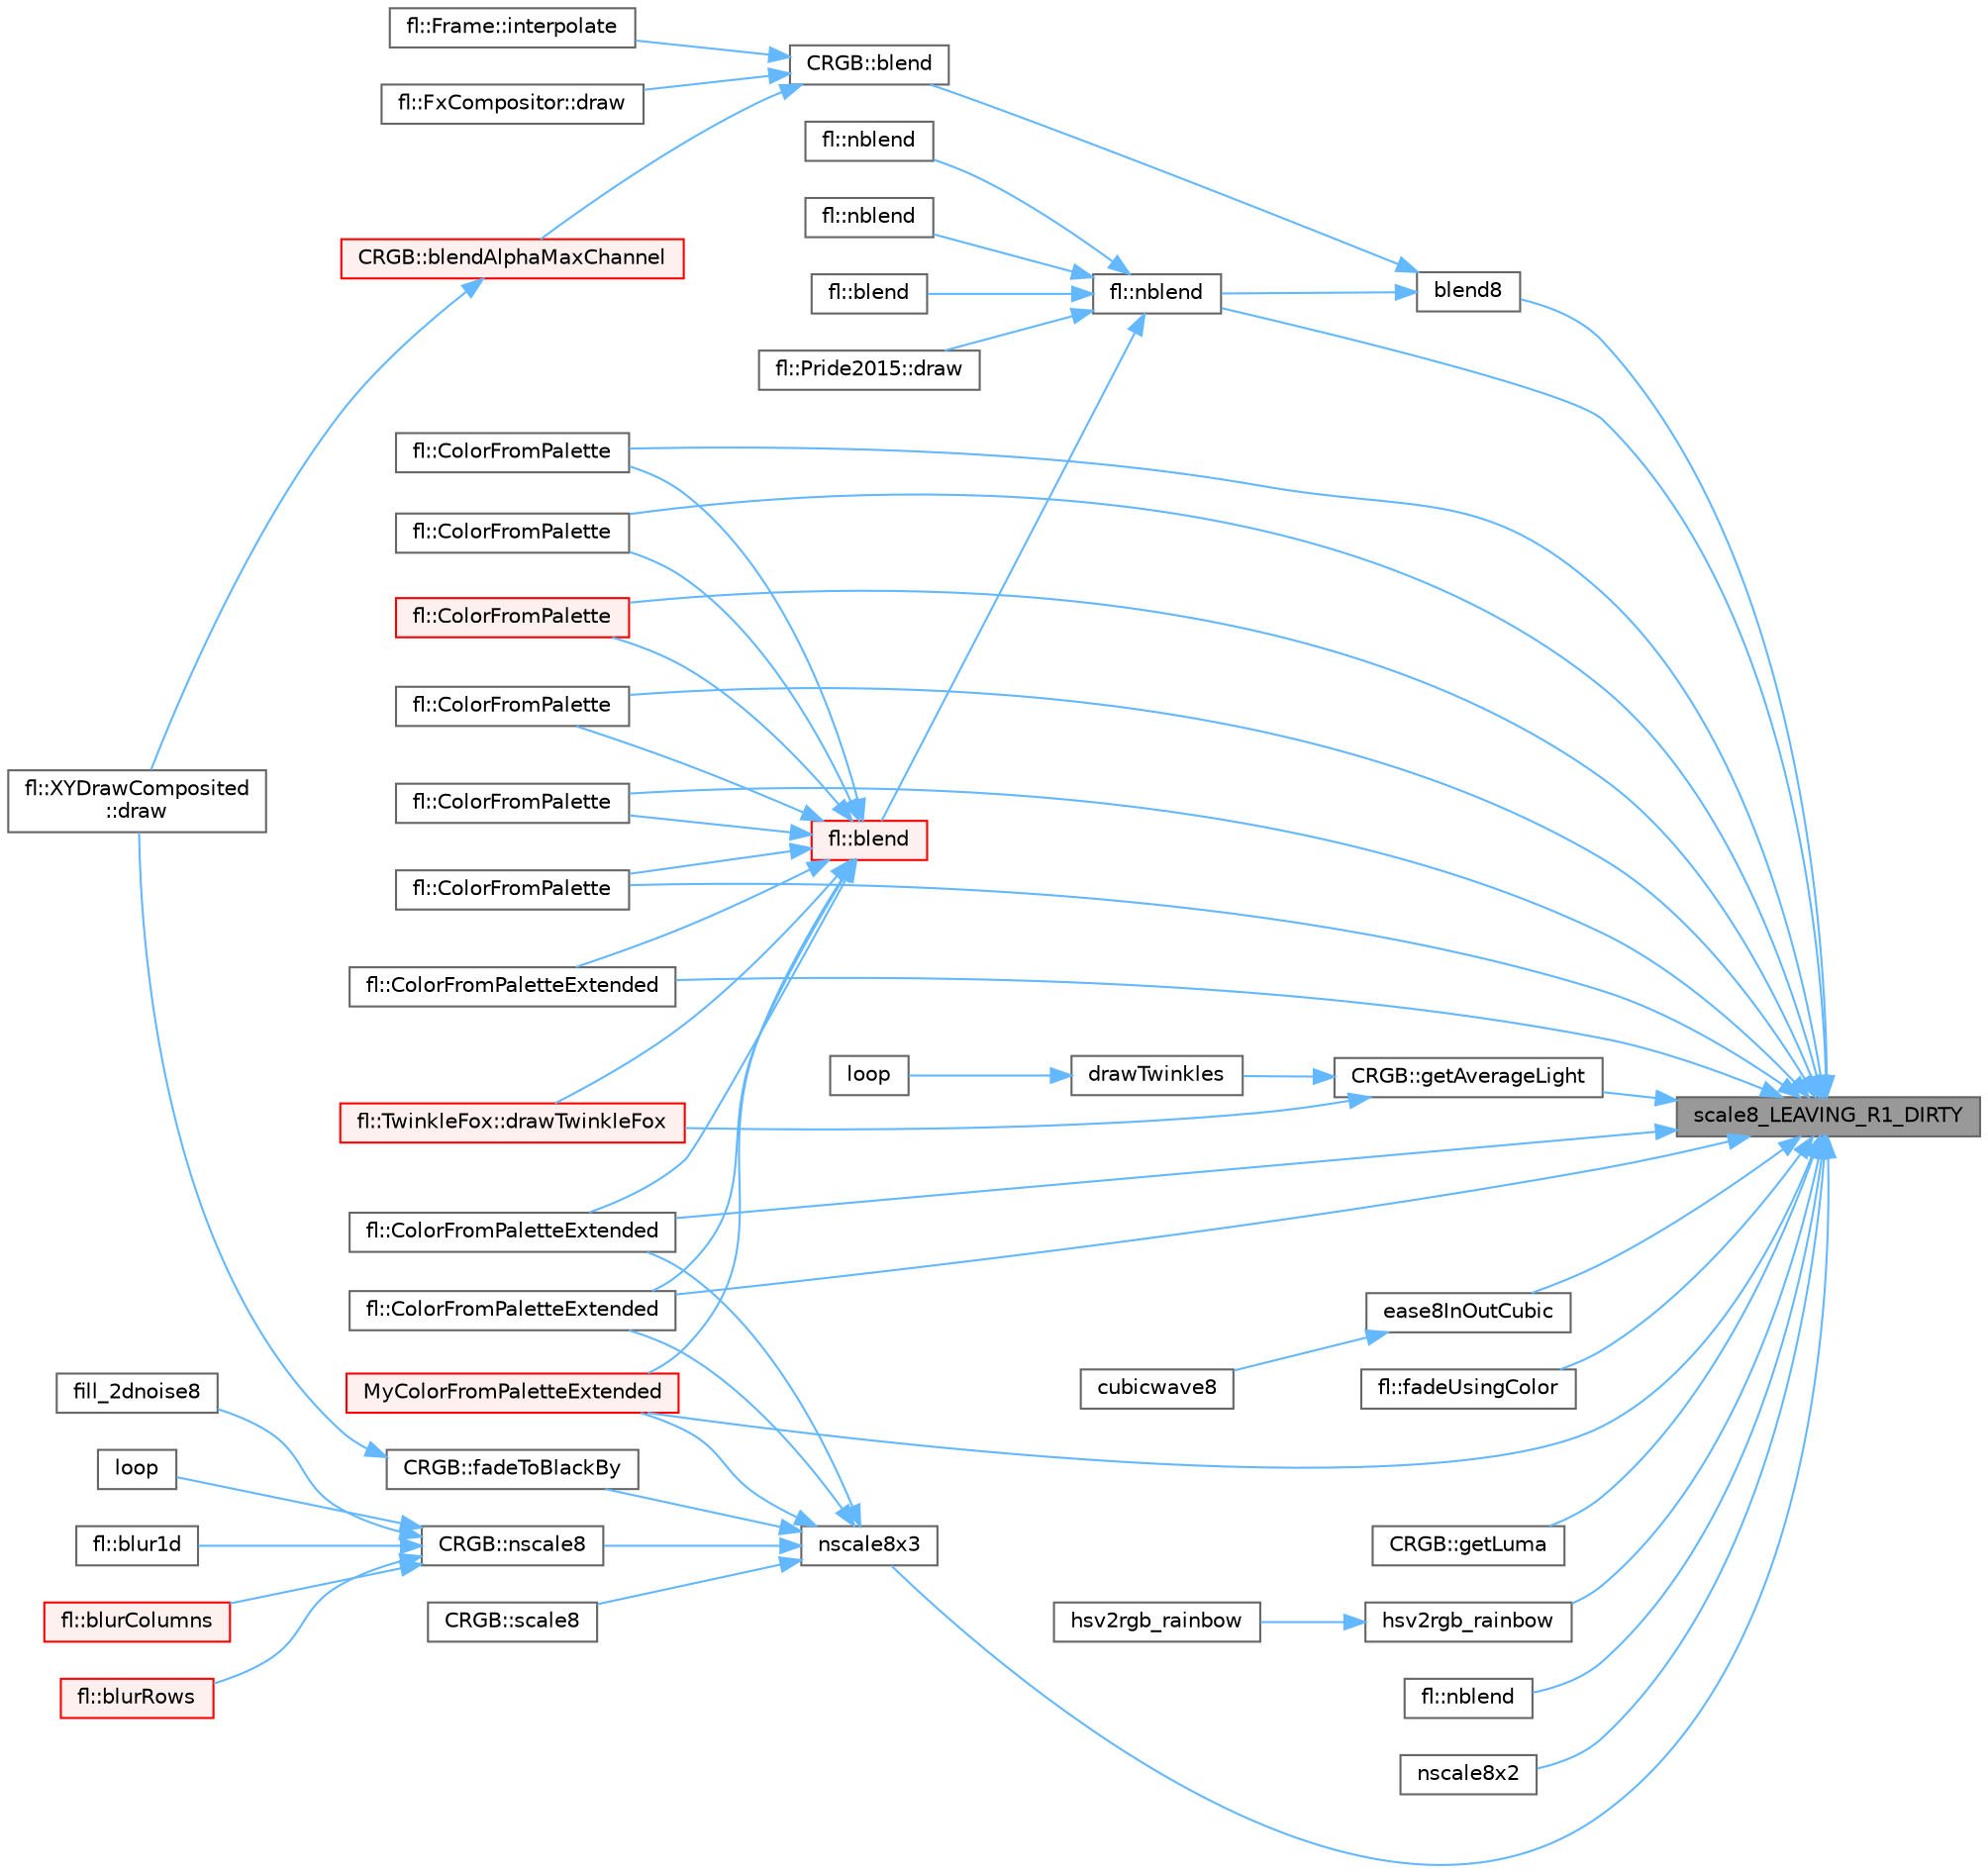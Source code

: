 digraph "scale8_LEAVING_R1_DIRTY"
{
 // INTERACTIVE_SVG=YES
 // LATEX_PDF_SIZE
  bgcolor="transparent";
  edge [fontname=Helvetica,fontsize=10,labelfontname=Helvetica,labelfontsize=10];
  node [fontname=Helvetica,fontsize=10,shape=box,height=0.2,width=0.4];
  rankdir="RL";
  Node1 [id="Node000001",label="scale8_LEAVING_R1_DIRTY",height=0.2,width=0.4,color="gray40", fillcolor="grey60", style="filled", fontcolor="black",tooltip="This version of scale8() does not clean up the R1 register on AVR."];
  Node1 -> Node2 [id="edge1_Node000001_Node000002",dir="back",color="steelblue1",style="solid",tooltip=" "];
  Node2 [id="Node000002",label="blend8",height=0.2,width=0.4,color="grey40", fillcolor="white", style="filled",URL="$d5/d98/group___math_ga9a604de042246d6c87fdbfdd5578f377.html#ga9a604de042246d6c87fdbfdd5578f377",tooltip="Blend a variable proportion (0-255) of one byte to another."];
  Node2 -> Node3 [id="edge2_Node000002_Node000003",dir="back",color="steelblue1",style="solid",tooltip=" "];
  Node3 [id="Node000003",label="CRGB::blend",height=0.2,width=0.4,color="grey40", fillcolor="white", style="filled",URL="$d7/d82/struct_c_r_g_b_a6348cb098a0b27f443bd1af290dafa94.html#a6348cb098a0b27f443bd1af290dafa94",tooltip=" "];
  Node3 -> Node4 [id="edge3_Node000003_Node000004",dir="back",color="steelblue1",style="solid",tooltip=" "];
  Node4 [id="Node000004",label="CRGB::blendAlphaMaxChannel",height=0.2,width=0.4,color="red", fillcolor="#FFF0F0", style="filled",URL="$d7/d82/struct_c_r_g_b_aba8579ca7247cc690e8899d68e95a601.html#aba8579ca7247cc690e8899d68e95a601",tooltip=" "];
  Node4 -> Node7 [id="edge4_Node000004_Node000007",dir="back",color="steelblue1",style="solid",tooltip=" "];
  Node7 [id="Node000007",label="fl::XYDrawComposited\l::draw",height=0.2,width=0.4,color="grey40", fillcolor="white", style="filled",URL="$d2/dba/structfl_1_1_x_y_draw_composited_a003dd68149045877d6ccd38987df8792.html#a003dd68149045877d6ccd38987df8792",tooltip=" "];
  Node3 -> Node9 [id="edge5_Node000003_Node000009",dir="back",color="steelblue1",style="solid",tooltip=" "];
  Node9 [id="Node000009",label="fl::FxCompositor::draw",height=0.2,width=0.4,color="grey40", fillcolor="white", style="filled",URL="$d7/df1/classfl_1_1_fx_compositor_aade5cf1a5c03eb71c39f8ed58c981e96.html#aade5cf1a5c03eb71c39f8ed58c981e96",tooltip=" "];
  Node3 -> Node10 [id="edge6_Node000003_Node000010",dir="back",color="steelblue1",style="solid",tooltip=" "];
  Node10 [id="Node000010",label="fl::Frame::interpolate",height=0.2,width=0.4,color="grey40", fillcolor="white", style="filled",URL="$d1/de0/classfl_1_1_frame_a18b6f7181804a0392e40796f46352115.html#a18b6f7181804a0392e40796f46352115",tooltip=" "];
  Node2 -> Node11 [id="edge7_Node000002_Node000011",dir="back",color="steelblue1",style="solid",tooltip=" "];
  Node11 [id="Node000011",label="fl::nblend",height=0.2,width=0.4,color="grey40", fillcolor="white", style="filled",URL="$d4/d36/namespacefl_aa1e0cd66825220bead12cfc1ab7f33c6.html#aa1e0cd66825220bead12cfc1ab7f33c6",tooltip=" "];
  Node11 -> Node12 [id="edge8_Node000011_Node000012",dir="back",color="steelblue1",style="solid",tooltip=" "];
  Node12 [id="Node000012",label="fl::blend",height=0.2,width=0.4,color="grey40", fillcolor="white", style="filled",URL="$d4/d36/namespacefl_a10d9c25a1a106557eacc6c75225e8a07.html#a10d9c25a1a106557eacc6c75225e8a07",tooltip=" "];
  Node11 -> Node13 [id="edge9_Node000011_Node000013",dir="back",color="steelblue1",style="solid",tooltip=" "];
  Node13 [id="Node000013",label="fl::blend",height=0.2,width=0.4,color="red", fillcolor="#FFF0F0", style="filled",URL="$d4/d36/namespacefl_a924fc8748f53389e55fdc63bfc14b805.html#a924fc8748f53389e55fdc63bfc14b805",tooltip=" "];
  Node13 -> Node16 [id="edge10_Node000013_Node000016",dir="back",color="steelblue1",style="solid",tooltip=" "];
  Node16 [id="Node000016",label="fl::ColorFromPalette",height=0.2,width=0.4,color="grey40", fillcolor="white", style="filled",URL="$d4/d36/namespacefl_a6be261d46a697b439148bd58cf47fd0a.html#a6be261d46a697b439148bd58cf47fd0a",tooltip=" "];
  Node13 -> Node17 [id="edge11_Node000013_Node000017",dir="back",color="steelblue1",style="solid",tooltip=" "];
  Node17 [id="Node000017",label="fl::ColorFromPalette",height=0.2,width=0.4,color="grey40", fillcolor="white", style="filled",URL="$d4/d36/namespacefl_a3f1395bf04587dfd37d40bc8f4367995.html#a3f1395bf04587dfd37d40bc8f4367995",tooltip=" "];
  Node13 -> Node18 [id="edge12_Node000013_Node000018",dir="back",color="steelblue1",style="solid",tooltip=" "];
  Node18 [id="Node000018",label="fl::ColorFromPalette",height=0.2,width=0.4,color="red", fillcolor="#FFF0F0", style="filled",URL="$d4/d36/namespacefl_a74e1895d1234ab29fef4458532e91090.html#a74e1895d1234ab29fef4458532e91090",tooltip=" "];
  Node13 -> Node35 [id="edge13_Node000013_Node000035",dir="back",color="steelblue1",style="solid",tooltip=" "];
  Node35 [id="Node000035",label="fl::ColorFromPalette",height=0.2,width=0.4,color="grey40", fillcolor="white", style="filled",URL="$d4/d36/namespacefl_a38d52be343ce0abb528607ea4e934de6.html#a38d52be343ce0abb528607ea4e934de6",tooltip=" "];
  Node13 -> Node36 [id="edge14_Node000013_Node000036",dir="back",color="steelblue1",style="solid",tooltip=" "];
  Node36 [id="Node000036",label="fl::ColorFromPalette",height=0.2,width=0.4,color="grey40", fillcolor="white", style="filled",URL="$d4/d36/namespacefl_a07bebc78594d7da54290ee51dc6fc216.html#a07bebc78594d7da54290ee51dc6fc216",tooltip=" "];
  Node13 -> Node37 [id="edge15_Node000013_Node000037",dir="back",color="steelblue1",style="solid",tooltip=" "];
  Node37 [id="Node000037",label="fl::ColorFromPalette",height=0.2,width=0.4,color="grey40", fillcolor="white", style="filled",URL="$d4/d36/namespacefl_a79e98bfd8beb2b67b3889d9c6a1e5ddd.html#a79e98bfd8beb2b67b3889d9c6a1e5ddd",tooltip=" "];
  Node13 -> Node38 [id="edge16_Node000013_Node000038",dir="back",color="steelblue1",style="solid",tooltip=" "];
  Node38 [id="Node000038",label="fl::ColorFromPaletteExtended",height=0.2,width=0.4,color="grey40", fillcolor="white", style="filled",URL="$d4/d36/namespacefl_af1762cc4dd61591c807c55bb8f76a303.html#af1762cc4dd61591c807c55bb8f76a303",tooltip=" "];
  Node13 -> Node39 [id="edge17_Node000013_Node000039",dir="back",color="steelblue1",style="solid",tooltip=" "];
  Node39 [id="Node000039",label="fl::ColorFromPaletteExtended",height=0.2,width=0.4,color="grey40", fillcolor="white", style="filled",URL="$d4/d36/namespacefl_a465f15f94e7637263979b71f769cbf27.html#a465f15f94e7637263979b71f769cbf27",tooltip=" "];
  Node13 -> Node40 [id="edge18_Node000013_Node000040",dir="back",color="steelblue1",style="solid",tooltip=" "];
  Node40 [id="Node000040",label="fl::ColorFromPaletteExtended",height=0.2,width=0.4,color="grey40", fillcolor="white", style="filled",URL="$d4/d36/namespacefl_a572c01969570d8ea54fa4eabf297d7bb.html#a572c01969570d8ea54fa4eabf297d7bb",tooltip=" "];
  Node13 -> Node21 [id="edge19_Node000013_Node000021",dir="back",color="steelblue1",style="solid",tooltip=" "];
  Node21 [id="Node000021",label="fl::TwinkleFox::drawTwinkleFox",height=0.2,width=0.4,color="red", fillcolor="#FFF0F0", style="filled",URL="$de/db5/classfl_1_1_twinkle_fox_a67375829d0da55e17d3f74ac9817914d.html#a67375829d0da55e17d3f74ac9817914d",tooltip=" "];
  Node13 -> Node43 [id="edge20_Node000013_Node000043",dir="back",color="steelblue1",style="solid",tooltip=" "];
  Node43 [id="Node000043",label="MyColorFromPaletteExtended",height=0.2,width=0.4,color="red", fillcolor="#FFF0F0", style="filled",URL="$dd/d61/_fx_water_8ino_aa04e7c98cb0803818832555bf128fb57.html#aa04e7c98cb0803818832555bf128fb57",tooltip=" "];
  Node11 -> Node45 [id="edge21_Node000011_Node000045",dir="back",color="steelblue1",style="solid",tooltip=" "];
  Node45 [id="Node000045",label="fl::Pride2015::draw",height=0.2,width=0.4,color="grey40", fillcolor="white", style="filled",URL="$df/d11/classfl_1_1_pride2015_a331b131b082d622bbd9208bf05308d0d.html#a331b131b082d622bbd9208bf05308d0d",tooltip=" "];
  Node11 -> Node46 [id="edge22_Node000011_Node000046",dir="back",color="steelblue1",style="solid",tooltip=" "];
  Node46 [id="Node000046",label="fl::nblend",height=0.2,width=0.4,color="grey40", fillcolor="white", style="filled",URL="$d4/d36/namespacefl_a2c351705939e2778ffd3e40ee4ed7ba3.html#a2c351705939e2778ffd3e40ee4ed7ba3",tooltip=" "];
  Node11 -> Node47 [id="edge23_Node000011_Node000047",dir="back",color="steelblue1",style="solid",tooltip=" "];
  Node47 [id="Node000047",label="fl::nblend",height=0.2,width=0.4,color="grey40", fillcolor="white", style="filled",URL="$d4/d36/namespacefl_a07ddb01a1823f30ed464115d848ccc4d.html#a07ddb01a1823f30ed464115d848ccc4d",tooltip=" "];
  Node1 -> Node16 [id="edge24_Node000001_Node000016",dir="back",color="steelblue1",style="solid",tooltip=" "];
  Node1 -> Node17 [id="edge25_Node000001_Node000017",dir="back",color="steelblue1",style="solid",tooltip=" "];
  Node1 -> Node18 [id="edge26_Node000001_Node000018",dir="back",color="steelblue1",style="solid",tooltip=" "];
  Node1 -> Node35 [id="edge27_Node000001_Node000035",dir="back",color="steelblue1",style="solid",tooltip=" "];
  Node1 -> Node36 [id="edge28_Node000001_Node000036",dir="back",color="steelblue1",style="solid",tooltip=" "];
  Node1 -> Node37 [id="edge29_Node000001_Node000037",dir="back",color="steelblue1",style="solid",tooltip=" "];
  Node1 -> Node38 [id="edge30_Node000001_Node000038",dir="back",color="steelblue1",style="solid",tooltip=" "];
  Node1 -> Node39 [id="edge31_Node000001_Node000039",dir="back",color="steelblue1",style="solid",tooltip=" "];
  Node1 -> Node40 [id="edge32_Node000001_Node000040",dir="back",color="steelblue1",style="solid",tooltip=" "];
  Node1 -> Node48 [id="edge33_Node000001_Node000048",dir="back",color="steelblue1",style="solid",tooltip=" "];
  Node48 [id="Node000048",label="ease8InOutCubic",height=0.2,width=0.4,color="grey40", fillcolor="white", style="filled",URL="$d4/dfe/group___easing_ga3fa6d71702477e71d7c0dd864eb1d568.html#ga3fa6d71702477e71d7c0dd864eb1d568",tooltip="8-bit cubic ease-in / ease-out function."];
  Node48 -> Node49 [id="edge34_Node000048_Node000049",dir="back",color="steelblue1",style="solid",tooltip=" "];
  Node49 [id="Node000049",label="cubicwave8",height=0.2,width=0.4,color="grey40", fillcolor="white", style="filled",URL="$d1/d7a/group___waveform_generators_ga06b04a0cf955ec107d49b76e0cb35225.html#ga06b04a0cf955ec107d49b76e0cb35225",tooltip="Cubic waveform generator."];
  Node1 -> Node50 [id="edge35_Node000001_Node000050",dir="back",color="steelblue1",style="solid",tooltip=" "];
  Node50 [id="Node000050",label="fl::fadeUsingColor",height=0.2,width=0.4,color="grey40", fillcolor="white", style="filled",URL="$d4/d36/namespacefl_a095276dcfb9490d74eb6a2baebc10dad.html#a095276dcfb9490d74eb6a2baebc10dad",tooltip=" "];
  Node1 -> Node51 [id="edge36_Node000001_Node000051",dir="back",color="steelblue1",style="solid",tooltip=" "];
  Node51 [id="Node000051",label="CRGB::getAverageLight",height=0.2,width=0.4,color="grey40", fillcolor="white", style="filled",URL="$d7/d82/struct_c_r_g_b_a940908cc69606bdabe3b2d32a9097356.html#a940908cc69606bdabe3b2d32a9097356",tooltip="Get the average of the R, G, and B values."];
  Node51 -> Node21 [id="edge37_Node000051_Node000021",dir="back",color="steelblue1",style="solid",tooltip=" "];
  Node51 -> Node52 [id="edge38_Node000051_Node000052",dir="back",color="steelblue1",style="solid",tooltip=" "];
  Node52 [id="Node000052",label="drawTwinkles",height=0.2,width=0.4,color="grey40", fillcolor="white", style="filled",URL="$d4/dd0/_twinkle_fox_8ino_a6d0a3407d4b43c23c7bdd4aac9fc76fd.html#a6d0a3407d4b43c23c7bdd4aac9fc76fd",tooltip=" "];
  Node52 -> Node53 [id="edge39_Node000052_Node000053",dir="back",color="steelblue1",style="solid",tooltip=" "];
  Node53 [id="Node000053",label="loop",height=0.2,width=0.4,color="grey40", fillcolor="white", style="filled",URL="$d4/dd0/_twinkle_fox_8ino_afe461d27b9c48d5921c00d521181f12f.html#afe461d27b9c48d5921c00d521181f12f",tooltip=" "];
  Node1 -> Node54 [id="edge40_Node000001_Node000054",dir="back",color="steelblue1",style="solid",tooltip=" "];
  Node54 [id="Node000054",label="CRGB::getLuma",height=0.2,width=0.4,color="grey40", fillcolor="white", style="filled",URL="$d7/d82/struct_c_r_g_b_a1646931c5c6fe7a68548474388a3e97c.html#a1646931c5c6fe7a68548474388a3e97c",tooltip="Get the \"luma\" of a CRGB object."];
  Node1 -> Node55 [id="edge41_Node000001_Node000055",dir="back",color="steelblue1",style="solid",tooltip=" "];
  Node55 [id="Node000055",label="hsv2rgb_rainbow",height=0.2,width=0.4,color="grey40", fillcolor="white", style="filled",URL="$df/d9d/hsv2rgb_8cpp_a06ee0f21e1bf430ea547244f6ed4add8.html#a06ee0f21e1bf430ea547244f6ed4add8",tooltip=" "];
  Node55 -> Node56 [id="edge42_Node000055_Node000056",dir="back",color="steelblue1",style="solid",tooltip=" "];
  Node56 [id="Node000056",label="hsv2rgb_rainbow",height=0.2,width=0.4,color="grey40", fillcolor="white", style="filled",URL="$dd/dc7/group___h_s_v2_r_g_b_ga30d4c5d63d1eab20b61e14f6429bf634.html#ga30d4c5d63d1eab20b61e14f6429bf634",tooltip="Forward declaration of hsv2rgb_rainbow here, to avoid circular dependencies."];
  Node1 -> Node43 [id="edge43_Node000001_Node000043",dir="back",color="steelblue1",style="solid",tooltip=" "];
  Node1 -> Node57 [id="edge44_Node000001_Node000057",dir="back",color="steelblue1",style="solid",tooltip=" "];
  Node57 [id="Node000057",label="fl::nblend",height=0.2,width=0.4,color="grey40", fillcolor="white", style="filled",URL="$d4/d36/namespacefl_a1e63de2e73a3fae5b8de5e487d335eed.html#a1e63de2e73a3fae5b8de5e487d335eed",tooltip=" "];
  Node1 -> Node11 [id="edge45_Node000001_Node000011",dir="back",color="steelblue1",style="solid",tooltip=" "];
  Node1 -> Node58 [id="edge46_Node000001_Node000058",dir="back",color="steelblue1",style="solid",tooltip=" "];
  Node58 [id="Node000058",label="nscale8x2",height=0.2,width=0.4,color="grey40", fillcolor="white", style="filled",URL="$d0/da8/group___scaling_ga6f419761a744efed4bae8875ac07aef0.html#ga6f419761a744efed4bae8875ac07aef0",tooltip="Scale two one-byte values by a third one, which is treated as the numerator of a fraction whose demom..."];
  Node1 -> Node59 [id="edge47_Node000001_Node000059",dir="back",color="steelblue1",style="solid",tooltip=" "];
  Node59 [id="Node000059",label="nscale8x3",height=0.2,width=0.4,color="grey40", fillcolor="white", style="filled",URL="$d0/da8/group___scaling_ga39bf87e5526120889086cab19ac749b1.html#ga39bf87e5526120889086cab19ac749b1",tooltip="Scale three one-byte values by a fourth one, which is treated as the numerator of a fraction whose de..."];
  Node59 -> Node38 [id="edge48_Node000059_Node000038",dir="back",color="steelblue1",style="solid",tooltip=" "];
  Node59 -> Node39 [id="edge49_Node000059_Node000039",dir="back",color="steelblue1",style="solid",tooltip=" "];
  Node59 -> Node60 [id="edge50_Node000059_Node000060",dir="back",color="steelblue1",style="solid",tooltip=" "];
  Node60 [id="Node000060",label="CRGB::fadeToBlackBy",height=0.2,width=0.4,color="grey40", fillcolor="white", style="filled",URL="$d7/d82/struct_c_r_g_b_aec2425ad20ac3c5191ac2b47eec4dca0.html#aec2425ad20ac3c5191ac2b47eec4dca0",tooltip="fadeToBlackBy is a synonym for nscale8(), as a fade instead of a scale"];
  Node60 -> Node7 [id="edge51_Node000060_Node000007",dir="back",color="steelblue1",style="solid",tooltip=" "];
  Node59 -> Node43 [id="edge52_Node000059_Node000043",dir="back",color="steelblue1",style="solid",tooltip=" "];
  Node59 -> Node61 [id="edge53_Node000059_Node000061",dir="back",color="steelblue1",style="solid",tooltip=" "];
  Node61 [id="Node000061",label="CRGB::nscale8",height=0.2,width=0.4,color="grey40", fillcolor="white", style="filled",URL="$d7/d82/struct_c_r_g_b_a5a3c3370a7de840ac31c07f6dc9bdb63.html#a5a3c3370a7de840ac31c07f6dc9bdb63",tooltip="Scale down a RGB to N/256ths of its current brightness, using \"plain math\" dimming rules."];
  Node61 -> Node62 [id="edge54_Node000061_Node000062",dir="back",color="steelblue1",style="solid",tooltip=" "];
  Node62 [id="Node000062",label="fl::blur1d",height=0.2,width=0.4,color="grey40", fillcolor="white", style="filled",URL="$d5/d3d/group___color_blurs_gae274d00629fbcf59d98bea80f6f930ca.html#gae274d00629fbcf59d98bea80f6f930ca",tooltip="One-dimensional blur filter."];
  Node61 -> Node63 [id="edge55_Node000061_Node000063",dir="back",color="steelblue1",style="solid",tooltip=" "];
  Node63 [id="Node000063",label="fl::blurColumns",height=0.2,width=0.4,color="red", fillcolor="#FFF0F0", style="filled",URL="$d5/d3d/group___color_blurs_ga85831e1d1b3ea3468f0c4d39baf66378.html#ga85831e1d1b3ea3468f0c4d39baf66378",tooltip="Perform a blur1d() on every column of a rectangular matrix."];
  Node61 -> Node68 [id="edge56_Node000061_Node000068",dir="back",color="steelblue1",style="solid",tooltip=" "];
  Node68 [id="Node000068",label="fl::blurRows",height=0.2,width=0.4,color="red", fillcolor="#FFF0F0", style="filled",URL="$d5/d3d/group___color_blurs_gae784c48b029a7a4da1f0e831792f2aae.html#gae784c48b029a7a4da1f0e831792f2aae",tooltip="Perform a blur1d() on every row of a rectangular matrix."];
  Node61 -> Node69 [id="edge57_Node000061_Node000069",dir="back",color="steelblue1",style="solid",tooltip=" "];
  Node69 [id="Node000069",label="fill_2dnoise8",height=0.2,width=0.4,color="grey40", fillcolor="white", style="filled",URL="$de/da4/group___noise_fill_ga6fcc17e60eac4b9dbb620f7e354177f1.html#ga6fcc17e60eac4b9dbb620f7e354177f1",tooltip="Fill an LED matrix with random colors, using 8-bit noise."];
  Node61 -> Node70 [id="edge58_Node000061_Node000070",dir="back",color="steelblue1",style="solid",tooltip=" "];
  Node70 [id="Node000070",label="loop",height=0.2,width=0.4,color="grey40", fillcolor="white", style="filled",URL="$d4/d06/curr_8h_afe461d27b9c48d5921c00d521181f12f.html#afe461d27b9c48d5921c00d521181f12f",tooltip=" "];
  Node59 -> Node71 [id="edge59_Node000059_Node000071",dir="back",color="steelblue1",style="solid",tooltip=" "];
  Node71 [id="Node000071",label="CRGB::scale8",height=0.2,width=0.4,color="grey40", fillcolor="white", style="filled",URL="$d7/d82/struct_c_r_g_b_aa9c54727cd2a2145a126220ecd802ffc.html#aa9c54727cd2a2145a126220ecd802ffc",tooltip="Return a CRGB object that is a scaled down version of this object."];
}
